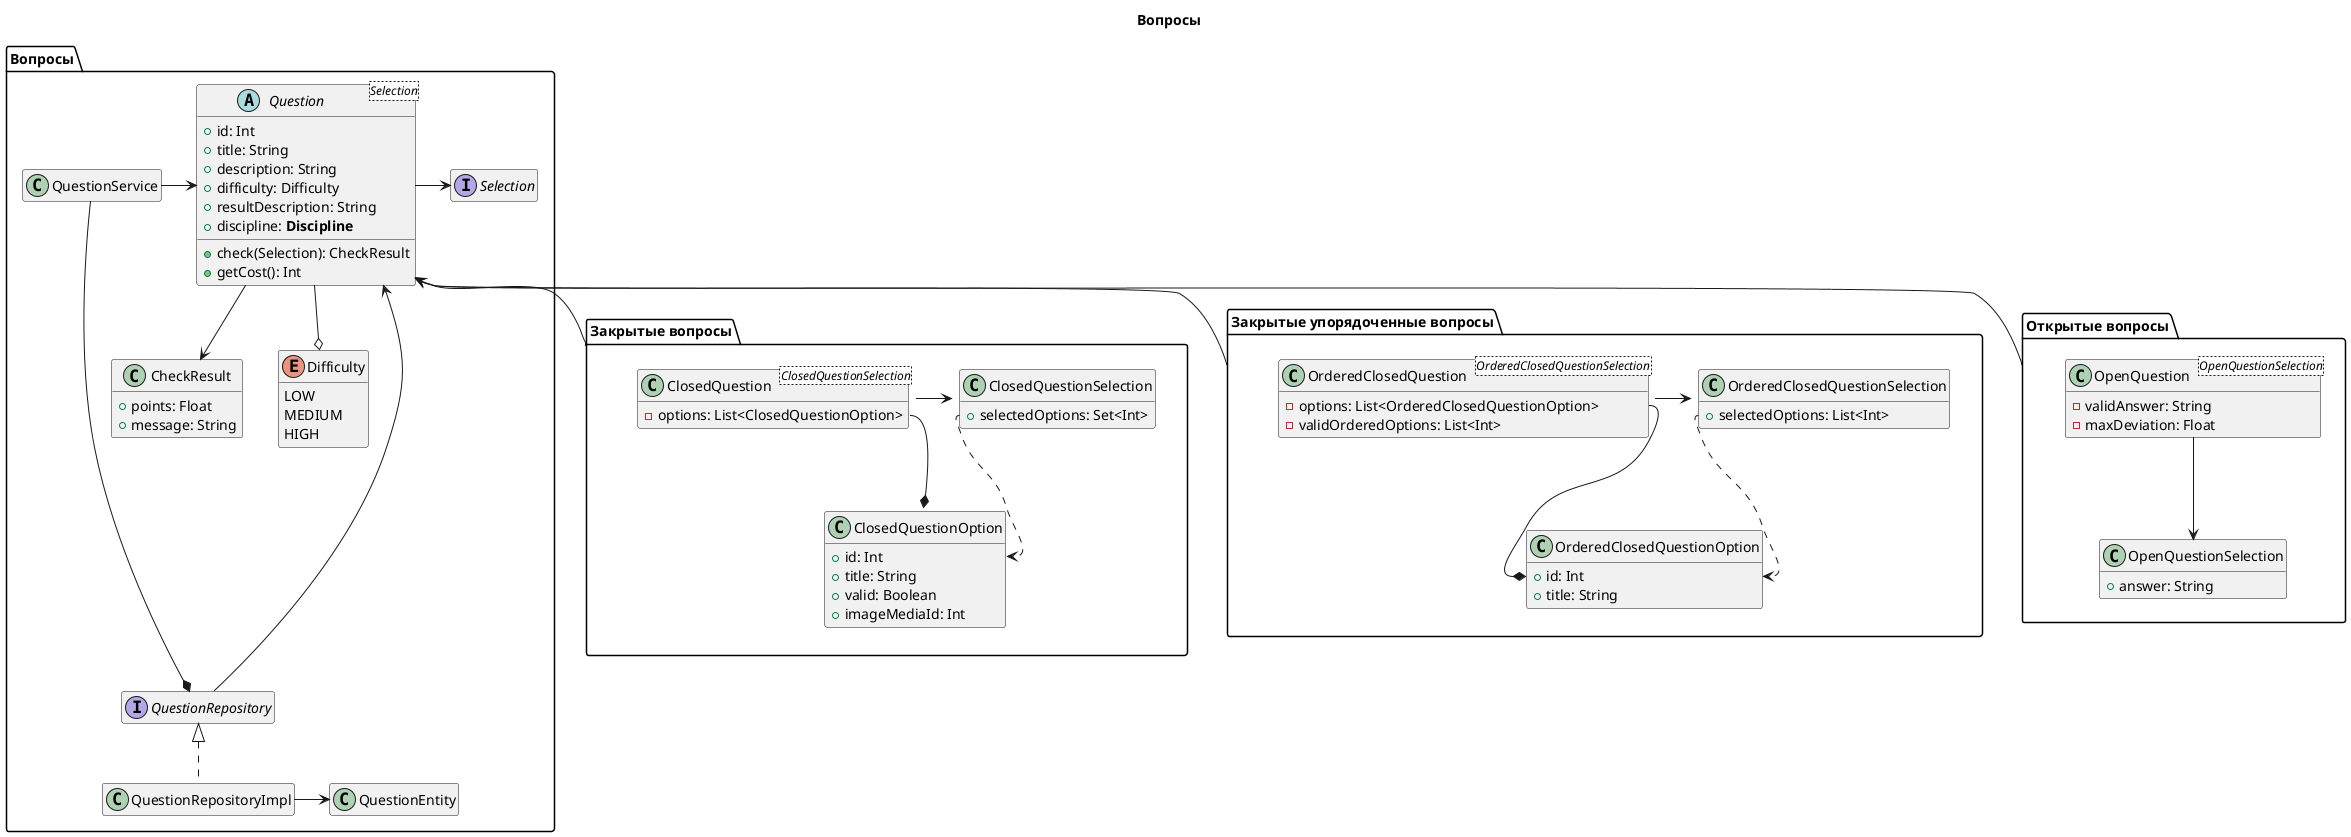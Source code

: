 @startuml

hide empty members
allowmixing

title "Вопросы"

package "Вопросы" as questions {

    class QuestionService

    class CheckResult {
        + points: Float
        + message: String
    }

    abstract class Question<Selection> {
        + id: Int
        + title: String
        + description: String
        + difficulty: Difficulty
        + resultDescription: String
        + discipline: <b>Discipline</b>
        + check(Selection): CheckResult
        + getCost(): Int
    }

    interface Selection
    Question -> Selection
    Question --o Difficulty
    Question -d-> CheckResult

    enum Difficulty {
        LOW
        MEDIUM
        HIGH
    }

    QuestionService -> Question

    interface QuestionRepository
    QuestionService ----* QuestionRepository

    Question <-- QuestionRepository

    class QuestionRepositoryImpl implements QuestionRepository
    class QuestionEntity

    QuestionRepositoryImpl -> QuestionEntity

}

package "Закрытые вопросы" as closed_questions {

    class ClosedQuestion<ClosedQuestionSelection> {
        - options: List<ClosedQuestionOption>
    }

    class ClosedQuestionSelection {
        + selectedOptions: Set<Int>
    }

    class ClosedQuestionOption {
        + id: Int
        + title: String
        + valid: Boolean
        + imageMediaId: Int
    }

    ClosedQuestion::options --* ClosedQuestionOption
    ClosedQuestion -> ClosedQuestionSelection

    ClosedQuestionSelection::selectedOptions ..> ClosedQuestionOption::id
}

package "Закрытые упорядоченные вопросы" as ordered_questions {

    class OrderedClosedQuestion<OrderedClosedQuestionSelection> {
        - options: List<OrderedClosedQuestionOption>
        - validOrderedOptions: List<Int>
    }

    class OrderedClosedQuestionSelection {
        + selectedOptions: List<Int>
    }

    class OrderedClosedQuestionOption {
        + id: Int
        + title: String
    }

    OrderedClosedQuestion -> OrderedClosedQuestionSelection

    OrderedClosedQuestion::options --* OrderedClosedQuestionOption::id

    OrderedClosedQuestionSelection::selectedOptions ..> OrderedClosedQuestionOption::id

}

package "Открытые вопросы" as open_questions {

    class OpenQuestion<OpenQuestionSelection> {
        - validAnswer: String
        - maxDeviation: Float
    }

    class OpenQuestionSelection {
        + answer: String
    }

    OpenQuestion --> OpenQuestionSelection
}

Question <-- closed_questions
Question <-- ordered_questions
Question <-- open_questions


@enduml
